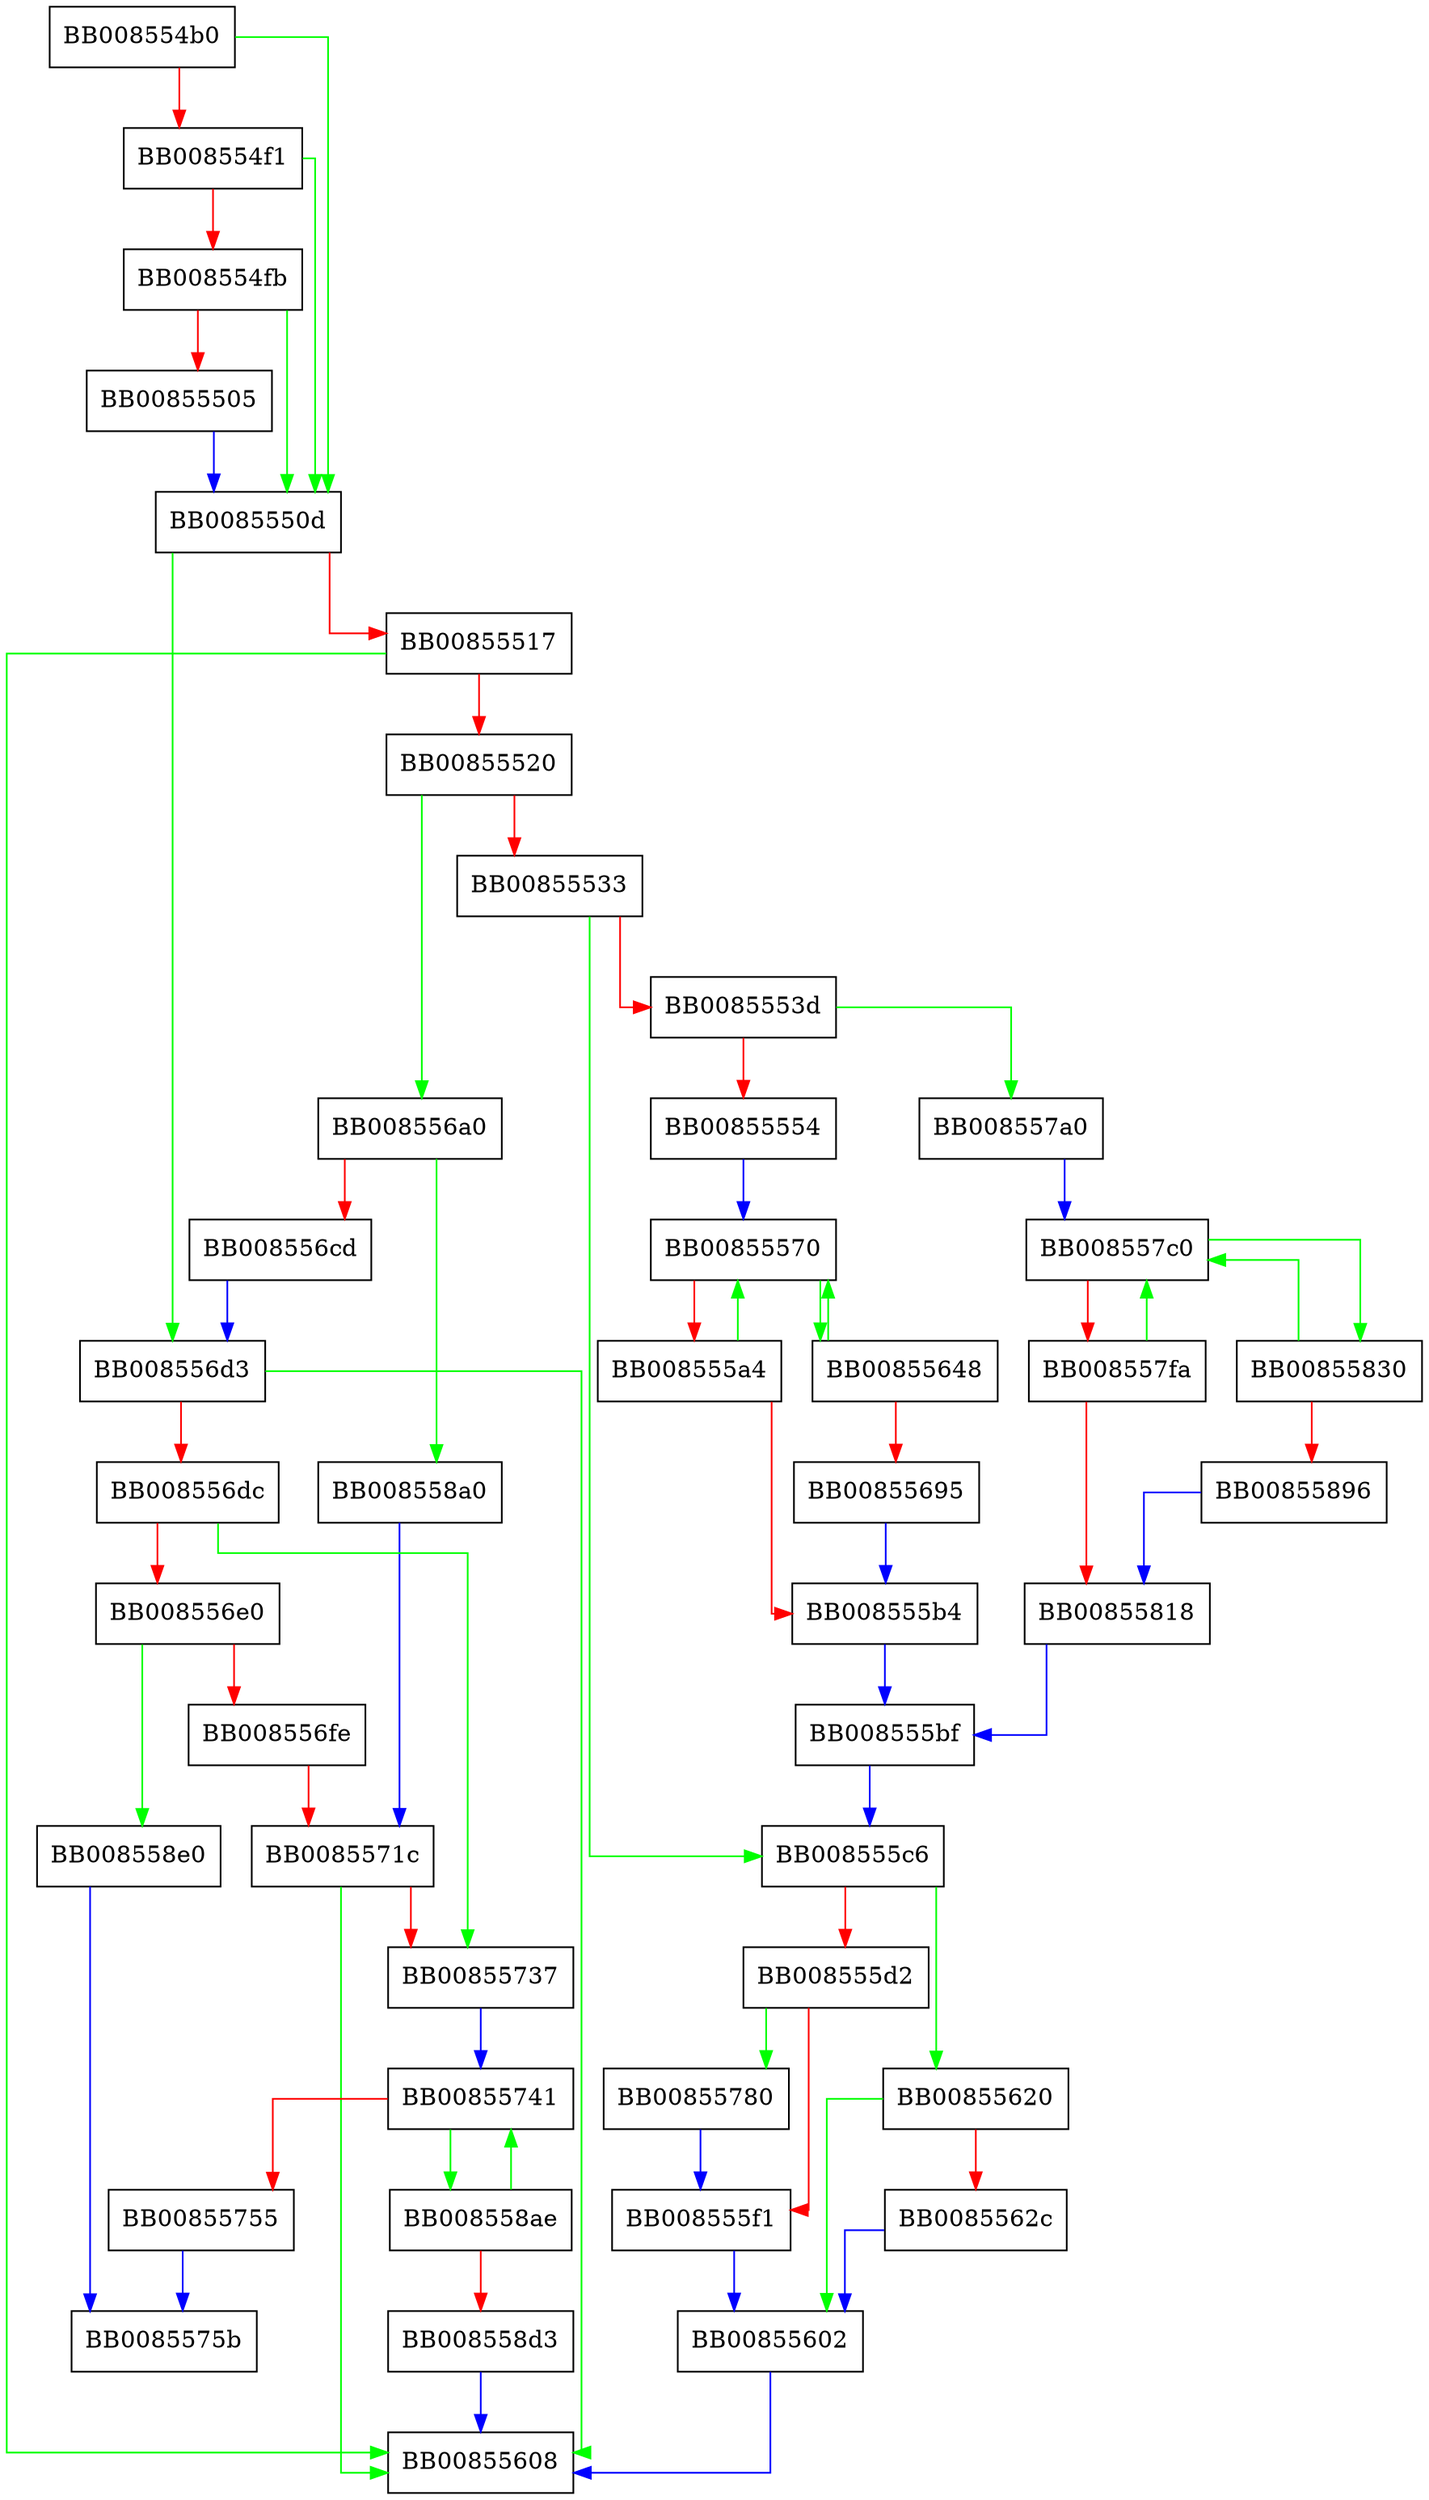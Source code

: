 digraph WHIRLPOOL_BitUpdate {
  node [shape="box"];
  graph [splines=ortho];
  BB008554b0 -> BB0085550d [color="green"];
  BB008554b0 -> BB008554f1 [color="red"];
  BB008554f1 -> BB0085550d [color="green"];
  BB008554f1 -> BB008554fb [color="red"];
  BB008554fb -> BB0085550d [color="green"];
  BB008554fb -> BB00855505 [color="red"];
  BB00855505 -> BB0085550d [color="blue"];
  BB0085550d -> BB008556d3 [color="green"];
  BB0085550d -> BB00855517 [color="red"];
  BB00855517 -> BB00855608 [color="green"];
  BB00855517 -> BB00855520 [color="red"];
  BB00855520 -> BB008556a0 [color="green"];
  BB00855520 -> BB00855533 [color="red"];
  BB00855533 -> BB008555c6 [color="green"];
  BB00855533 -> BB0085553d [color="red"];
  BB0085553d -> BB008557a0 [color="green"];
  BB0085553d -> BB00855554 [color="red"];
  BB00855554 -> BB00855570 [color="blue"];
  BB00855570 -> BB00855648 [color="green"];
  BB00855570 -> BB008555a4 [color="red"];
  BB008555a4 -> BB00855570 [color="green"];
  BB008555a4 -> BB008555b4 [color="red"];
  BB008555b4 -> BB008555bf [color="blue"];
  BB008555bf -> BB008555c6 [color="blue"];
  BB008555c6 -> BB00855620 [color="green"];
  BB008555c6 -> BB008555d2 [color="red"];
  BB008555d2 -> BB00855780 [color="green"];
  BB008555d2 -> BB008555f1 [color="red"];
  BB008555f1 -> BB00855602 [color="blue"];
  BB00855602 -> BB00855608 [color="blue"];
  BB00855620 -> BB00855602 [color="green"];
  BB00855620 -> BB0085562c [color="red"];
  BB0085562c -> BB00855602 [color="blue"];
  BB00855648 -> BB00855570 [color="green"];
  BB00855648 -> BB00855695 [color="red"];
  BB00855695 -> BB008555b4 [color="blue"];
  BB008556a0 -> BB008558a0 [color="green"];
  BB008556a0 -> BB008556cd [color="red"];
  BB008556cd -> BB008556d3 [color="blue"];
  BB008556d3 -> BB00855608 [color="green"];
  BB008556d3 -> BB008556dc [color="red"];
  BB008556dc -> BB00855737 [color="green"];
  BB008556dc -> BB008556e0 [color="red"];
  BB008556e0 -> BB008558e0 [color="green"];
  BB008556e0 -> BB008556fe [color="red"];
  BB008556fe -> BB0085571c [color="red"];
  BB0085571c -> BB00855608 [color="green"];
  BB0085571c -> BB00855737 [color="red"];
  BB00855737 -> BB00855741 [color="blue"];
  BB00855741 -> BB008558ae [color="green"];
  BB00855741 -> BB00855755 [color="red"];
  BB00855755 -> BB0085575b [color="blue"];
  BB00855780 -> BB008555f1 [color="blue"];
  BB008557a0 -> BB008557c0 [color="blue"];
  BB008557c0 -> BB00855830 [color="green"];
  BB008557c0 -> BB008557fa [color="red"];
  BB008557fa -> BB008557c0 [color="green"];
  BB008557fa -> BB00855818 [color="red"];
  BB00855818 -> BB008555bf [color="blue"];
  BB00855830 -> BB008557c0 [color="green"];
  BB00855830 -> BB00855896 [color="red"];
  BB00855896 -> BB00855818 [color="blue"];
  BB008558a0 -> BB0085571c [color="blue"];
  BB008558ae -> BB00855741 [color="green"];
  BB008558ae -> BB008558d3 [color="red"];
  BB008558d3 -> BB00855608 [color="blue"];
  BB008558e0 -> BB0085575b [color="blue"];
}